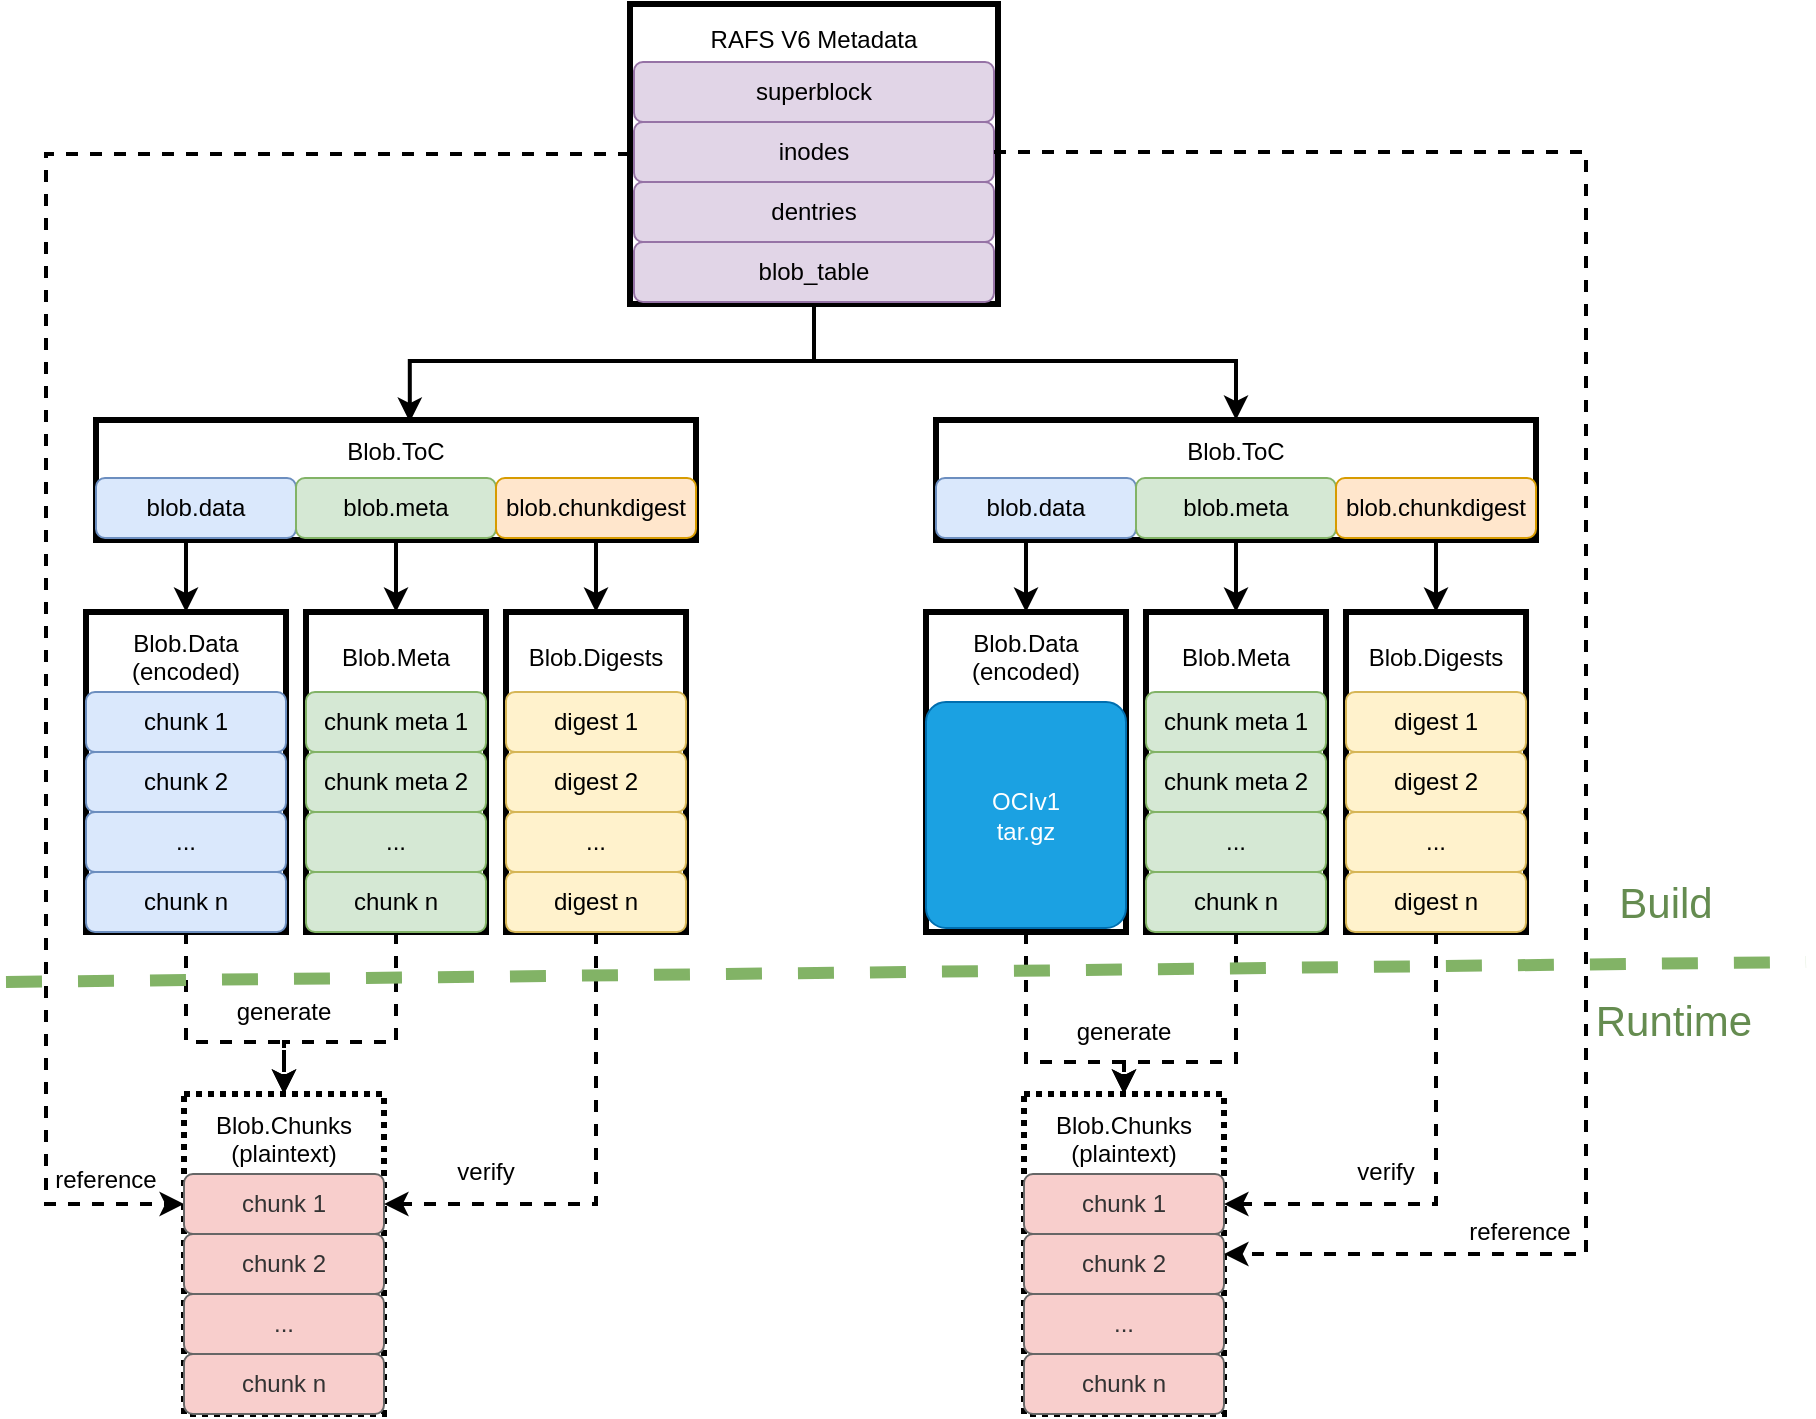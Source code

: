 <mxfile version="20.5.1" type="device" pages="2"><diagram id="E9L22JWnzeIMDQWAjnSU" name="第 1 页"><mxGraphModel dx="1234" dy="769" grid="1" gridSize="10" guides="1" tooltips="1" connect="1" arrows="1" fold="1" page="1" pageScale="1" pageWidth="827" pageHeight="1169" math="0" shadow="0"><root><mxCell id="0"/><mxCell id="1" parent="0"/><mxCell id="ipAjenMmC1viHoi31kqc-73" style="edgeStyle=orthogonalEdgeStyle;rounded=0;orthogonalLoop=1;jettySize=auto;html=1;exitX=0;exitY=0.5;exitDx=0;exitDy=0;entryX=0;entryY=0.5;entryDx=0;entryDy=0;dashed=1;strokeWidth=2;" edge="1" parent="1" source="ipAjenMmC1viHoi31kqc-4" target="ipAjenMmC1viHoi31kqc-23"><mxGeometry relative="1" as="geometry"><Array as="points"><mxPoint x="120" y="176"/><mxPoint x="120" y="701"/></Array></mxGeometry></mxCell><mxCell id="ipAjenMmC1viHoi31kqc-4" value="RAFS V6 Metadata&lt;br&gt;&lt;br&gt;&lt;br&gt;&lt;br&gt;&lt;br&gt;&lt;br&gt;&lt;br&gt;&lt;br&gt;&lt;br&gt;" style="rounded=0;whiteSpace=wrap;html=1;strokeWidth=3;" vertex="1" parent="1"><mxGeometry x="412" y="101" width="184" height="150" as="geometry"/></mxCell><mxCell id="ipAjenMmC1viHoi31kqc-5" value="superblock" style="rounded=1;whiteSpace=wrap;html=1;fillColor=#e1d5e7;strokeColor=#9673a6;" vertex="1" parent="1"><mxGeometry x="414" y="130" width="180" height="30" as="geometry"/></mxCell><mxCell id="ipAjenMmC1viHoi31kqc-6" value="inodes" style="rounded=1;whiteSpace=wrap;html=1;fillColor=#e1d5e7;strokeColor=#9673a6;" vertex="1" parent="1"><mxGeometry x="414" y="160" width="180" height="30" as="geometry"/></mxCell><mxCell id="ipAjenMmC1viHoi31kqc-7" style="edgeStyle=orthogonalEdgeStyle;rounded=0;orthogonalLoop=1;jettySize=auto;html=1;exitX=0.5;exitY=1;exitDx=0;exitDy=0;entryX=0.523;entryY=0.017;entryDx=0;entryDy=0;strokeWidth=2;entryPerimeter=0;" edge="1" parent="1" source="ipAjenMmC1viHoi31kqc-8" target="ipAjenMmC1viHoi31kqc-10"><mxGeometry relative="1" as="geometry"><mxPoint x="305" y="290" as="targetPoint"/></mxGeometry></mxCell><mxCell id="ipAjenMmC1viHoi31kqc-67" style="edgeStyle=orthogonalEdgeStyle;rounded=0;orthogonalLoop=1;jettySize=auto;html=1;exitX=0.5;exitY=1;exitDx=0;exitDy=0;entryX=0.5;entryY=0;entryDx=0;entryDy=0;strokeWidth=2;" edge="1" parent="1" source="ipAjenMmC1viHoi31kqc-8" target="ipAjenMmC1viHoi31kqc-75"><mxGeometry relative="1" as="geometry"><mxPoint x="735" y="324" as="targetPoint"/></mxGeometry></mxCell><mxCell id="ipAjenMmC1viHoi31kqc-8" value="blob_table" style="rounded=1;whiteSpace=wrap;html=1;fillColor=#e1d5e7;strokeColor=#9673a6;" vertex="1" parent="1"><mxGeometry x="414" y="220" width="180" height="30" as="geometry"/></mxCell><mxCell id="ipAjenMmC1viHoi31kqc-9" value="dentries" style="rounded=1;whiteSpace=wrap;html=1;fillColor=#e1d5e7;strokeColor=#9673a6;" vertex="1" parent="1"><mxGeometry x="414" y="190" width="180" height="30" as="geometry"/></mxCell><mxCell id="ipAjenMmC1viHoi31kqc-10" value="Blob.ToC&lt;br&gt;&lt;br&gt;&lt;br&gt;" style="rounded=0;whiteSpace=wrap;html=1;strokeWidth=3;" vertex="1" parent="1"><mxGeometry x="145" y="309" width="300" height="60" as="geometry"/></mxCell><mxCell id="ipAjenMmC1viHoi31kqc-11" style="edgeStyle=orthogonalEdgeStyle;rounded=0;orthogonalLoop=1;jettySize=auto;html=1;exitX=0.5;exitY=1;exitDx=0;exitDy=0;entryX=0.5;entryY=0;entryDx=0;entryDy=0;strokeWidth=2;" edge="1" parent="1" source="ipAjenMmC1viHoi31kqc-12" target="ipAjenMmC1viHoi31kqc-17"><mxGeometry relative="1" as="geometry"/></mxCell><mxCell id="ipAjenMmC1viHoi31kqc-12" value="blob.data" style="rounded=1;whiteSpace=wrap;html=1;fillColor=#dae8fc;strokeColor=#6c8ebf;" vertex="1" parent="1"><mxGeometry x="145" y="338" width="100" height="30" as="geometry"/></mxCell><mxCell id="ipAjenMmC1viHoi31kqc-13" style="edgeStyle=orthogonalEdgeStyle;rounded=0;orthogonalLoop=1;jettySize=auto;html=1;exitX=0.5;exitY=1;exitDx=0;exitDy=0;entryX=0.5;entryY=0;entryDx=0;entryDy=0;strokeWidth=2;" edge="1" parent="1" source="ipAjenMmC1viHoi31kqc-14" target="ipAjenMmC1viHoi31kqc-32"><mxGeometry relative="1" as="geometry"/></mxCell><mxCell id="ipAjenMmC1viHoi31kqc-14" value="blob.meta" style="rounded=1;whiteSpace=wrap;html=1;fillColor=#d5e8d4;strokeColor=#82b366;" vertex="1" parent="1"><mxGeometry x="245" y="338" width="100" height="30" as="geometry"/></mxCell><mxCell id="ipAjenMmC1viHoi31kqc-15" style="edgeStyle=orthogonalEdgeStyle;rounded=0;orthogonalLoop=1;jettySize=auto;html=1;exitX=0.5;exitY=1;exitDx=0;exitDy=0;strokeWidth=2;" edge="1" parent="1" source="ipAjenMmC1viHoi31kqc-16" target="ipAjenMmC1viHoi31kqc-27"><mxGeometry relative="1" as="geometry"/></mxCell><mxCell id="ipAjenMmC1viHoi31kqc-16" value="blob.chunkdigest" style="rounded=1;whiteSpace=wrap;html=1;fillColor=#ffe6cc;strokeColor=#d79b00;" vertex="1" parent="1"><mxGeometry x="345" y="338" width="100" height="30" as="geometry"/></mxCell><mxCell id="ipAjenMmC1viHoi31kqc-68" style="edgeStyle=orthogonalEdgeStyle;rounded=0;orthogonalLoop=1;jettySize=auto;html=1;exitX=0.5;exitY=1;exitDx=0;exitDy=0;entryX=0.5;entryY=0;entryDx=0;entryDy=0;strokeWidth=2;dashed=1;" edge="1" parent="1" source="ipAjenMmC1viHoi31kqc-17" target="ipAjenMmC1viHoi31kqc-22"><mxGeometry relative="1" as="geometry"><Array as="points"><mxPoint x="190" y="620"/><mxPoint x="239" y="620"/></Array></mxGeometry></mxCell><mxCell id="ipAjenMmC1viHoi31kqc-17" value="Blob.Data&lt;br&gt;(encoded)&lt;br&gt;&lt;br&gt;&lt;br&gt;&lt;br&gt;&lt;br&gt;&lt;br&gt;&lt;br&gt;&lt;br&gt;&lt;br&gt;" style="rounded=0;whiteSpace=wrap;html=1;strokeWidth=3;" vertex="1" parent="1"><mxGeometry x="140" y="405" width="100" height="160" as="geometry"/></mxCell><mxCell id="ipAjenMmC1viHoi31kqc-18" value="chunk 1" style="rounded=1;whiteSpace=wrap;html=1;fillColor=#dae8fc;strokeColor=#6c8ebf;" vertex="1" parent="1"><mxGeometry x="140" y="445" width="100" height="30" as="geometry"/></mxCell><mxCell id="ipAjenMmC1viHoi31kqc-19" value="chunk 2" style="rounded=1;whiteSpace=wrap;html=1;fillColor=#dae8fc;strokeColor=#6c8ebf;" vertex="1" parent="1"><mxGeometry x="140" y="475" width="100" height="30" as="geometry"/></mxCell><mxCell id="ipAjenMmC1viHoi31kqc-20" value="..." style="rounded=1;whiteSpace=wrap;html=1;fillColor=#dae8fc;strokeColor=#6c8ebf;" vertex="1" parent="1"><mxGeometry x="140" y="505" width="100" height="30" as="geometry"/></mxCell><mxCell id="ipAjenMmC1viHoi31kqc-21" value="chunk n" style="rounded=1;whiteSpace=wrap;html=1;fillColor=#dae8fc;strokeColor=#6c8ebf;" vertex="1" parent="1"><mxGeometry x="140" y="535" width="100" height="30" as="geometry"/></mxCell><mxCell id="ipAjenMmC1viHoi31kqc-22" value="Blob.Chunks&lt;br&gt;(plaintext)&lt;br&gt;&lt;br&gt;&lt;br&gt;&lt;br&gt;&lt;br&gt;&lt;br&gt;&lt;br&gt;&lt;br&gt;&lt;br&gt;" style="rounded=0;whiteSpace=wrap;html=1;strokeWidth=3;dashed=1;dashPattern=1 1;" vertex="1" parent="1"><mxGeometry x="189" y="646" width="100" height="160" as="geometry"/></mxCell><mxCell id="ipAjenMmC1viHoi31kqc-23" value="chunk 1" style="rounded=1;whiteSpace=wrap;html=1;fillColor=#F8CECC;fontColor=#333333;strokeColor=#666666;" vertex="1" parent="1"><mxGeometry x="189" y="686" width="100" height="30" as="geometry"/></mxCell><mxCell id="ipAjenMmC1viHoi31kqc-24" value="chunk 2" style="rounded=1;whiteSpace=wrap;html=1;fillColor=#F8CECC;fontColor=#333333;strokeColor=#666666;" vertex="1" parent="1"><mxGeometry x="189" y="716" width="100" height="30" as="geometry"/></mxCell><mxCell id="ipAjenMmC1viHoi31kqc-25" value="..." style="rounded=1;whiteSpace=wrap;html=1;fillColor=#F8CECC;fontColor=#333333;strokeColor=#666666;" vertex="1" parent="1"><mxGeometry x="189" y="746" width="100" height="30" as="geometry"/></mxCell><mxCell id="ipAjenMmC1viHoi31kqc-26" value="chunk n" style="rounded=1;whiteSpace=wrap;html=1;fillColor=#F8CECC;fontColor=#333333;strokeColor=#666666;" vertex="1" parent="1"><mxGeometry x="189" y="776" width="100" height="30" as="geometry"/></mxCell><mxCell id="ipAjenMmC1viHoi31kqc-27" value="Blob.Digests&lt;br&gt;&lt;br&gt;&lt;br&gt;&lt;br&gt;&lt;br&gt;&lt;br&gt;&lt;br&gt;&lt;br&gt;&lt;br&gt;" style="rounded=0;whiteSpace=wrap;html=1;strokeWidth=3;" vertex="1" parent="1"><mxGeometry x="350" y="405" width="90" height="160" as="geometry"/></mxCell><mxCell id="ipAjenMmC1viHoi31kqc-28" value="digest 1" style="rounded=1;whiteSpace=wrap;html=1;fillColor=#fff2cc;strokeColor=#d6b656;" vertex="1" parent="1"><mxGeometry x="350" y="445" width="90" height="30" as="geometry"/></mxCell><mxCell id="ipAjenMmC1viHoi31kqc-29" value="digest 2" style="rounded=1;whiteSpace=wrap;html=1;fillColor=#fff2cc;strokeColor=#d6b656;" vertex="1" parent="1"><mxGeometry x="350" y="475" width="90" height="30" as="geometry"/></mxCell><mxCell id="ipAjenMmC1viHoi31kqc-30" value="..." style="rounded=1;whiteSpace=wrap;html=1;fillColor=#fff2cc;strokeColor=#d6b656;" vertex="1" parent="1"><mxGeometry x="350" y="505" width="90" height="30" as="geometry"/></mxCell><mxCell id="ipAjenMmC1viHoi31kqc-71" style="edgeStyle=orthogonalEdgeStyle;rounded=0;orthogonalLoop=1;jettySize=auto;html=1;exitX=0.5;exitY=1;exitDx=0;exitDy=0;entryX=1;entryY=0.5;entryDx=0;entryDy=0;dashed=1;strokeWidth=2;" edge="1" parent="1" source="ipAjenMmC1viHoi31kqc-31" target="ipAjenMmC1viHoi31kqc-23"><mxGeometry relative="1" as="geometry"/></mxCell><mxCell id="ipAjenMmC1viHoi31kqc-31" value="digest n" style="rounded=1;whiteSpace=wrap;html=1;fillColor=#fff2cc;strokeColor=#d6b656;" vertex="1" parent="1"><mxGeometry x="350" y="535" width="90" height="30" as="geometry"/></mxCell><mxCell id="ipAjenMmC1viHoi31kqc-69" style="edgeStyle=orthogonalEdgeStyle;rounded=0;orthogonalLoop=1;jettySize=auto;html=1;exitX=0.5;exitY=1;exitDx=0;exitDy=0;entryX=0.5;entryY=0;entryDx=0;entryDy=0;dashed=1;strokeWidth=2;" edge="1" parent="1" source="ipAjenMmC1viHoi31kqc-32" target="ipAjenMmC1viHoi31kqc-22"><mxGeometry relative="1" as="geometry"><Array as="points"><mxPoint x="295" y="620"/><mxPoint x="239" y="620"/></Array></mxGeometry></mxCell><mxCell id="ipAjenMmC1viHoi31kqc-32" value="Blob.Meta&lt;br&gt;&lt;br&gt;&lt;br&gt;&lt;br&gt;&lt;br&gt;&lt;br&gt;&lt;br&gt;&lt;br&gt;&lt;br&gt;" style="rounded=0;whiteSpace=wrap;html=1;strokeWidth=3;" vertex="1" parent="1"><mxGeometry x="250" y="405" width="90" height="160" as="geometry"/></mxCell><mxCell id="ipAjenMmC1viHoi31kqc-33" value="chunk meta 1" style="rounded=1;whiteSpace=wrap;html=1;fillColor=#d5e8d4;strokeColor=#82b366;" vertex="1" parent="1"><mxGeometry x="250" y="445" width="90" height="30" as="geometry"/></mxCell><mxCell id="ipAjenMmC1viHoi31kqc-34" value="chunk meta 2" style="rounded=1;whiteSpace=wrap;html=1;fillColor=#d5e8d4;strokeColor=#82b366;" vertex="1" parent="1"><mxGeometry x="250" y="475" width="90" height="30" as="geometry"/></mxCell><mxCell id="ipAjenMmC1viHoi31kqc-35" value="..." style="rounded=1;whiteSpace=wrap;html=1;fillColor=#d5e8d4;strokeColor=#82b366;" vertex="1" parent="1"><mxGeometry x="250" y="505" width="90" height="30" as="geometry"/></mxCell><mxCell id="ipAjenMmC1viHoi31kqc-36" value="chunk n" style="rounded=1;whiteSpace=wrap;html=1;fillColor=#d5e8d4;strokeColor=#82b366;" vertex="1" parent="1"><mxGeometry x="250" y="535" width="90" height="30" as="geometry"/></mxCell><mxCell id="ipAjenMmC1viHoi31kqc-70" value="generate" style="text;html=1;strokeColor=none;fillColor=none;align=center;verticalAlign=middle;whiteSpace=wrap;rounded=0;strokeWidth=3;" vertex="1" parent="1"><mxGeometry x="209" y="590" width="60" height="30" as="geometry"/></mxCell><mxCell id="ipAjenMmC1viHoi31kqc-72" value="verify" style="text;html=1;strokeColor=none;fillColor=none;align=center;verticalAlign=middle;whiteSpace=wrap;rounded=0;strokeWidth=3;" vertex="1" parent="1"><mxGeometry x="310" y="670" width="60" height="30" as="geometry"/></mxCell><mxCell id="ipAjenMmC1viHoi31kqc-74" value="reference" style="text;html=1;strokeColor=none;fillColor=none;align=center;verticalAlign=middle;whiteSpace=wrap;rounded=0;strokeWidth=3;" vertex="1" parent="1"><mxGeometry x="120" y="674" width="60" height="30" as="geometry"/></mxCell><mxCell id="ipAjenMmC1viHoi31kqc-75" value="Blob.ToC&lt;br&gt;&lt;br&gt;&lt;br&gt;" style="rounded=0;whiteSpace=wrap;html=1;strokeWidth=3;" vertex="1" parent="1"><mxGeometry x="565" y="309" width="300" height="60" as="geometry"/></mxCell><mxCell id="ipAjenMmC1viHoi31kqc-76" style="edgeStyle=orthogonalEdgeStyle;rounded=0;orthogonalLoop=1;jettySize=auto;html=1;exitX=0.5;exitY=1;exitDx=0;exitDy=0;entryX=0.5;entryY=0;entryDx=0;entryDy=0;strokeWidth=2;" edge="1" parent="1" source="ipAjenMmC1viHoi31kqc-77" target="ipAjenMmC1viHoi31kqc-83"><mxGeometry relative="1" as="geometry"/></mxCell><mxCell id="ipAjenMmC1viHoi31kqc-77" value="blob.data" style="rounded=1;whiteSpace=wrap;html=1;fillColor=#dae8fc;strokeColor=#6c8ebf;" vertex="1" parent="1"><mxGeometry x="565" y="338" width="100" height="30" as="geometry"/></mxCell><mxCell id="ipAjenMmC1viHoi31kqc-78" style="edgeStyle=orthogonalEdgeStyle;rounded=0;orthogonalLoop=1;jettySize=auto;html=1;exitX=0.5;exitY=1;exitDx=0;exitDy=0;entryX=0.5;entryY=0;entryDx=0;entryDy=0;strokeWidth=2;" edge="1" parent="1" source="ipAjenMmC1viHoi31kqc-79" target="ipAjenMmC1viHoi31kqc-100"><mxGeometry relative="1" as="geometry"/></mxCell><mxCell id="ipAjenMmC1viHoi31kqc-79" value="blob.meta" style="rounded=1;whiteSpace=wrap;html=1;fillColor=#d5e8d4;strokeColor=#82b366;" vertex="1" parent="1"><mxGeometry x="665" y="338" width="100" height="30" as="geometry"/></mxCell><mxCell id="ipAjenMmC1viHoi31kqc-80" style="edgeStyle=orthogonalEdgeStyle;rounded=0;orthogonalLoop=1;jettySize=auto;html=1;exitX=0.5;exitY=1;exitDx=0;exitDy=0;strokeWidth=2;" edge="1" parent="1" source="ipAjenMmC1viHoi31kqc-81" target="ipAjenMmC1viHoi31kqc-93"><mxGeometry relative="1" as="geometry"/></mxCell><mxCell id="ipAjenMmC1viHoi31kqc-81" value="blob.chunkdigest" style="rounded=1;whiteSpace=wrap;html=1;fillColor=#ffe6cc;strokeColor=#d79b00;" vertex="1" parent="1"><mxGeometry x="765" y="338" width="100" height="30" as="geometry"/></mxCell><mxCell id="ipAjenMmC1viHoi31kqc-82" style="edgeStyle=orthogonalEdgeStyle;rounded=0;orthogonalLoop=1;jettySize=auto;html=1;exitX=0.5;exitY=1;exitDx=0;exitDy=0;entryX=0.5;entryY=0;entryDx=0;entryDy=0;strokeWidth=2;dashed=1;" edge="1" parent="1" source="ipAjenMmC1viHoi31kqc-83" target="ipAjenMmC1viHoi31kqc-88"><mxGeometry relative="1" as="geometry"><Array as="points"><mxPoint x="610" y="630"/><mxPoint x="659" y="630"/></Array></mxGeometry></mxCell><mxCell id="ipAjenMmC1viHoi31kqc-83" value="Blob.Data&lt;br&gt;(encoded)&lt;br&gt;&lt;br&gt;&lt;br&gt;&lt;br&gt;&lt;br&gt;&lt;br&gt;&lt;br&gt;&lt;br&gt;&lt;br&gt;" style="rounded=0;whiteSpace=wrap;html=1;strokeWidth=3;" vertex="1" parent="1"><mxGeometry x="560" y="405" width="100" height="160" as="geometry"/></mxCell><mxCell id="ipAjenMmC1viHoi31kqc-84" value="OCIv1&lt;br&gt;tar.gz" style="rounded=1;whiteSpace=wrap;html=1;fillColor=#1ba1e2;strokeColor=#006EAF;arcSize=10;fontColor=#ffffff;" vertex="1" parent="1"><mxGeometry x="560" y="450" width="100" height="113" as="geometry"/></mxCell><mxCell id="ipAjenMmC1viHoi31kqc-88" value="Blob.Chunks&lt;br&gt;(plaintext)&lt;br&gt;&lt;br&gt;&lt;br&gt;&lt;br&gt;&lt;br&gt;&lt;br&gt;&lt;br&gt;&lt;br&gt;&lt;br&gt;" style="rounded=0;whiteSpace=wrap;html=1;strokeWidth=3;dashed=1;dashPattern=1 1;" vertex="1" parent="1"><mxGeometry x="609" y="646" width="100" height="160" as="geometry"/></mxCell><mxCell id="ipAjenMmC1viHoi31kqc-89" value="chunk 1" style="rounded=1;whiteSpace=wrap;html=1;fillColor=#F8CECC;fontColor=#333333;strokeColor=#666666;" vertex="1" parent="1"><mxGeometry x="609" y="686" width="100" height="30" as="geometry"/></mxCell><mxCell id="ipAjenMmC1viHoi31kqc-90" value="chunk 2" style="rounded=1;whiteSpace=wrap;html=1;fillColor=#F8CECC;fontColor=#333333;strokeColor=#666666;" vertex="1" parent="1"><mxGeometry x="609" y="716" width="100" height="30" as="geometry"/></mxCell><mxCell id="ipAjenMmC1viHoi31kqc-91" value="..." style="rounded=1;whiteSpace=wrap;html=1;fillColor=#F8CECC;fontColor=#333333;strokeColor=#666666;" vertex="1" parent="1"><mxGeometry x="609" y="746" width="100" height="30" as="geometry"/></mxCell><mxCell id="ipAjenMmC1viHoi31kqc-92" value="chunk n" style="rounded=1;whiteSpace=wrap;html=1;fillColor=#F8CECC;fontColor=#333333;strokeColor=#666666;" vertex="1" parent="1"><mxGeometry x="609" y="776" width="100" height="30" as="geometry"/></mxCell><mxCell id="ipAjenMmC1viHoi31kqc-93" value="Blob.Digests&lt;br&gt;&lt;br&gt;&lt;br&gt;&lt;br&gt;&lt;br&gt;&lt;br&gt;&lt;br&gt;&lt;br&gt;&lt;br&gt;" style="rounded=0;whiteSpace=wrap;html=1;strokeWidth=3;" vertex="1" parent="1"><mxGeometry x="770" y="405" width="90" height="160" as="geometry"/></mxCell><mxCell id="ipAjenMmC1viHoi31kqc-94" value="digest 1" style="rounded=1;whiteSpace=wrap;html=1;fillColor=#fff2cc;strokeColor=#d6b656;" vertex="1" parent="1"><mxGeometry x="770" y="445" width="90" height="30" as="geometry"/></mxCell><mxCell id="ipAjenMmC1viHoi31kqc-95" value="digest 2" style="rounded=1;whiteSpace=wrap;html=1;fillColor=#fff2cc;strokeColor=#d6b656;" vertex="1" parent="1"><mxGeometry x="770" y="475" width="90" height="30" as="geometry"/></mxCell><mxCell id="ipAjenMmC1viHoi31kqc-96" value="..." style="rounded=1;whiteSpace=wrap;html=1;fillColor=#fff2cc;strokeColor=#d6b656;" vertex="1" parent="1"><mxGeometry x="770" y="505" width="90" height="30" as="geometry"/></mxCell><mxCell id="ipAjenMmC1viHoi31kqc-97" style="edgeStyle=orthogonalEdgeStyle;rounded=0;orthogonalLoop=1;jettySize=auto;html=1;exitX=0.5;exitY=1;exitDx=0;exitDy=0;entryX=1;entryY=0.5;entryDx=0;entryDy=0;dashed=1;strokeWidth=2;" edge="1" parent="1" source="ipAjenMmC1viHoi31kqc-98" target="ipAjenMmC1viHoi31kqc-89"><mxGeometry relative="1" as="geometry"/></mxCell><mxCell id="ipAjenMmC1viHoi31kqc-98" value="digest n" style="rounded=1;whiteSpace=wrap;html=1;fillColor=#fff2cc;strokeColor=#d6b656;" vertex="1" parent="1"><mxGeometry x="770" y="535" width="90" height="30" as="geometry"/></mxCell><mxCell id="ipAjenMmC1viHoi31kqc-99" style="edgeStyle=orthogonalEdgeStyle;rounded=0;orthogonalLoop=1;jettySize=auto;html=1;exitX=0.5;exitY=1;exitDx=0;exitDy=0;entryX=0.5;entryY=0;entryDx=0;entryDy=0;dashed=1;strokeWidth=2;" edge="1" parent="1" source="ipAjenMmC1viHoi31kqc-100" target="ipAjenMmC1viHoi31kqc-88"><mxGeometry relative="1" as="geometry"><Array as="points"><mxPoint x="715" y="630"/><mxPoint x="659" y="630"/></Array></mxGeometry></mxCell><mxCell id="ipAjenMmC1viHoi31kqc-100" value="Blob.Meta&lt;br&gt;&lt;br&gt;&lt;br&gt;&lt;br&gt;&lt;br&gt;&lt;br&gt;&lt;br&gt;&lt;br&gt;&lt;br&gt;" style="rounded=0;whiteSpace=wrap;html=1;strokeWidth=3;" vertex="1" parent="1"><mxGeometry x="670" y="405" width="90" height="160" as="geometry"/></mxCell><mxCell id="ipAjenMmC1viHoi31kqc-101" value="chunk meta 1" style="rounded=1;whiteSpace=wrap;html=1;fillColor=#d5e8d4;strokeColor=#82b366;" vertex="1" parent="1"><mxGeometry x="670" y="445" width="90" height="30" as="geometry"/></mxCell><mxCell id="ipAjenMmC1viHoi31kqc-102" value="chunk meta 2" style="rounded=1;whiteSpace=wrap;html=1;fillColor=#d5e8d4;strokeColor=#82b366;" vertex="1" parent="1"><mxGeometry x="670" y="475" width="90" height="30" as="geometry"/></mxCell><mxCell id="ipAjenMmC1viHoi31kqc-103" value="..." style="rounded=1;whiteSpace=wrap;html=1;fillColor=#d5e8d4;strokeColor=#82b366;" vertex="1" parent="1"><mxGeometry x="670" y="505" width="90" height="30" as="geometry"/></mxCell><mxCell id="ipAjenMmC1viHoi31kqc-104" value="chunk n" style="rounded=1;whiteSpace=wrap;html=1;fillColor=#d5e8d4;strokeColor=#82b366;" vertex="1" parent="1"><mxGeometry x="670" y="535" width="90" height="30" as="geometry"/></mxCell><mxCell id="ipAjenMmC1viHoi31kqc-105" value="generate" style="text;html=1;strokeColor=none;fillColor=none;align=center;verticalAlign=middle;whiteSpace=wrap;rounded=0;strokeWidth=3;" vertex="1" parent="1"><mxGeometry x="629" y="600" width="60" height="30" as="geometry"/></mxCell><mxCell id="ipAjenMmC1viHoi31kqc-106" value="verify" style="text;html=1;strokeColor=none;fillColor=none;align=center;verticalAlign=middle;whiteSpace=wrap;rounded=0;strokeWidth=3;" vertex="1" parent="1"><mxGeometry x="760" y="670" width="60" height="30" as="geometry"/></mxCell><mxCell id="ipAjenMmC1viHoi31kqc-108" style="edgeStyle=orthogonalEdgeStyle;rounded=0;orthogonalLoop=1;jettySize=auto;html=1;exitX=1;exitY=0.5;exitDx=0;exitDy=0;entryX=1;entryY=0.5;entryDx=0;entryDy=0;dashed=1;strokeWidth=2;" edge="1" parent="1" source="ipAjenMmC1viHoi31kqc-6" target="ipAjenMmC1viHoi31kqc-88"><mxGeometry relative="1" as="geometry"><mxPoint x="440" y="186" as="sourcePoint"/><mxPoint x="199" y="711" as="targetPoint"/><Array as="points"><mxPoint x="890" y="175"/><mxPoint x="890" y="726"/></Array></mxGeometry></mxCell><mxCell id="ipAjenMmC1viHoi31kqc-109" value="reference" style="text;html=1;strokeColor=none;fillColor=none;align=center;verticalAlign=middle;whiteSpace=wrap;rounded=0;strokeWidth=3;" vertex="1" parent="1"><mxGeometry x="827" y="700" width="60" height="30" as="geometry"/></mxCell><mxCell id="ipAjenMmC1viHoi31kqc-111" value="" style="endArrow=none;dashed=1;html=1;rounded=0;strokeWidth=6;fillColor=#d5e8d4;strokeColor=#82b366;" edge="1" parent="1"><mxGeometry width="50" height="50" relative="1" as="geometry"><mxPoint x="100" y="590" as="sourcePoint"/><mxPoint x="1000" y="580" as="targetPoint"/></mxGeometry></mxCell><mxCell id="ipAjenMmC1viHoi31kqc-112" value="Build" style="text;html=1;strokeColor=none;fillColor=none;align=center;verticalAlign=middle;whiteSpace=wrap;rounded=0;dashed=1;dashPattern=1 1;strokeWidth=3;fontColor=#658C50;fontSize=21;" vertex="1" parent="1"><mxGeometry x="870" y="535" width="120" height="30" as="geometry"/></mxCell><mxCell id="ipAjenMmC1viHoi31kqc-113" value="Runtime" style="text;html=1;strokeColor=none;fillColor=none;align=center;verticalAlign=middle;whiteSpace=wrap;rounded=0;dashed=1;dashPattern=1 1;strokeWidth=3;fontColor=#658C50;fontSize=21;" vertex="1" parent="1"><mxGeometry x="874" y="594" width="120" height="30" as="geometry"/></mxCell></root></mxGraphModel></diagram><diagram id="W4rW49_lwKmx2kCga3ct" name="第 2 页"><mxGraphModel dx="1234" dy="769" grid="1" gridSize="10" guides="1" tooltips="1" connect="1" arrows="1" fold="1" page="1" pageScale="1" pageWidth="827" pageHeight="1169" math="0" shadow="0"><root><mxCell id="0"/><mxCell id="1" parent="0"/></root></mxGraphModel></diagram></mxfile>